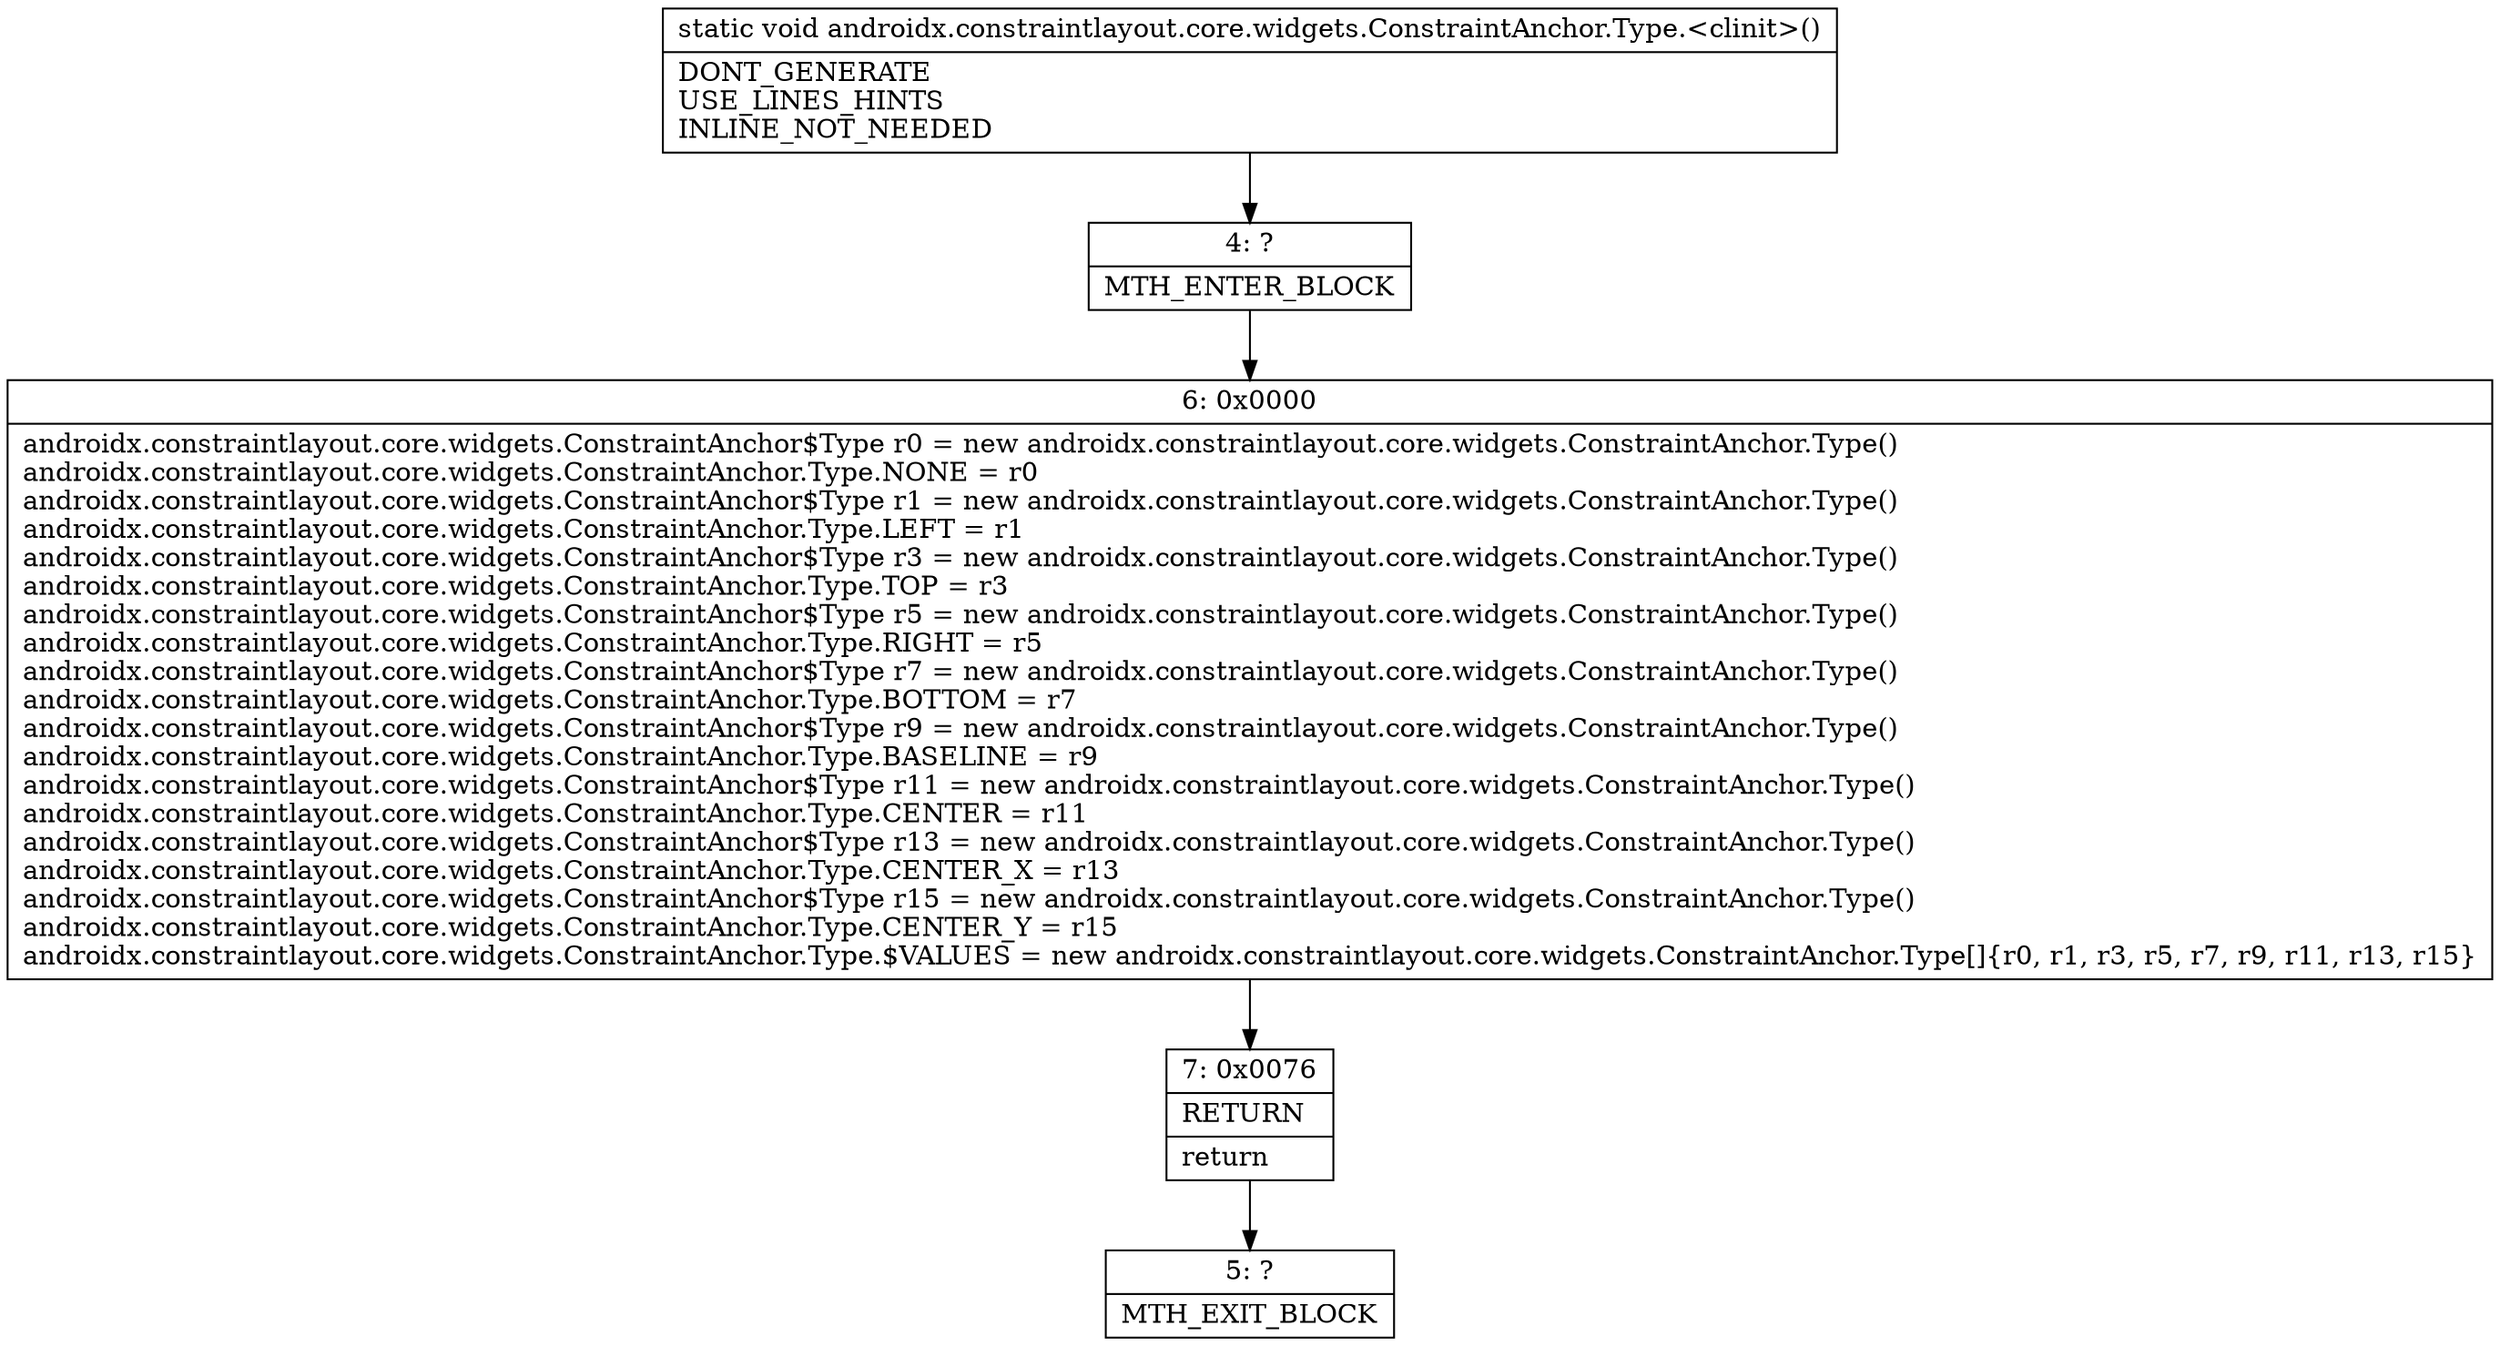 digraph "CFG forandroidx.constraintlayout.core.widgets.ConstraintAnchor.Type.\<clinit\>()V" {
Node_4 [shape=record,label="{4\:\ ?|MTH_ENTER_BLOCK\l}"];
Node_6 [shape=record,label="{6\:\ 0x0000|androidx.constraintlayout.core.widgets.ConstraintAnchor$Type r0 = new androidx.constraintlayout.core.widgets.ConstraintAnchor.Type()\landroidx.constraintlayout.core.widgets.ConstraintAnchor.Type.NONE = r0\landroidx.constraintlayout.core.widgets.ConstraintAnchor$Type r1 = new androidx.constraintlayout.core.widgets.ConstraintAnchor.Type()\landroidx.constraintlayout.core.widgets.ConstraintAnchor.Type.LEFT = r1\landroidx.constraintlayout.core.widgets.ConstraintAnchor$Type r3 = new androidx.constraintlayout.core.widgets.ConstraintAnchor.Type()\landroidx.constraintlayout.core.widgets.ConstraintAnchor.Type.TOP = r3\landroidx.constraintlayout.core.widgets.ConstraintAnchor$Type r5 = new androidx.constraintlayout.core.widgets.ConstraintAnchor.Type()\landroidx.constraintlayout.core.widgets.ConstraintAnchor.Type.RIGHT = r5\landroidx.constraintlayout.core.widgets.ConstraintAnchor$Type r7 = new androidx.constraintlayout.core.widgets.ConstraintAnchor.Type()\landroidx.constraintlayout.core.widgets.ConstraintAnchor.Type.BOTTOM = r7\landroidx.constraintlayout.core.widgets.ConstraintAnchor$Type r9 = new androidx.constraintlayout.core.widgets.ConstraintAnchor.Type()\landroidx.constraintlayout.core.widgets.ConstraintAnchor.Type.BASELINE = r9\landroidx.constraintlayout.core.widgets.ConstraintAnchor$Type r11 = new androidx.constraintlayout.core.widgets.ConstraintAnchor.Type()\landroidx.constraintlayout.core.widgets.ConstraintAnchor.Type.CENTER = r11\landroidx.constraintlayout.core.widgets.ConstraintAnchor$Type r13 = new androidx.constraintlayout.core.widgets.ConstraintAnchor.Type()\landroidx.constraintlayout.core.widgets.ConstraintAnchor.Type.CENTER_X = r13\landroidx.constraintlayout.core.widgets.ConstraintAnchor$Type r15 = new androidx.constraintlayout.core.widgets.ConstraintAnchor.Type()\landroidx.constraintlayout.core.widgets.ConstraintAnchor.Type.CENTER_Y = r15\landroidx.constraintlayout.core.widgets.ConstraintAnchor.Type.$VALUES = new androidx.constraintlayout.core.widgets.ConstraintAnchor.Type[]\{r0, r1, r3, r5, r7, r9, r11, r13, r15\}\l}"];
Node_7 [shape=record,label="{7\:\ 0x0076|RETURN\l|return\l}"];
Node_5 [shape=record,label="{5\:\ ?|MTH_EXIT_BLOCK\l}"];
MethodNode[shape=record,label="{static void androidx.constraintlayout.core.widgets.ConstraintAnchor.Type.\<clinit\>()  | DONT_GENERATE\lUSE_LINES_HINTS\lINLINE_NOT_NEEDED\l}"];
MethodNode -> Node_4;Node_4 -> Node_6;
Node_6 -> Node_7;
Node_7 -> Node_5;
}

